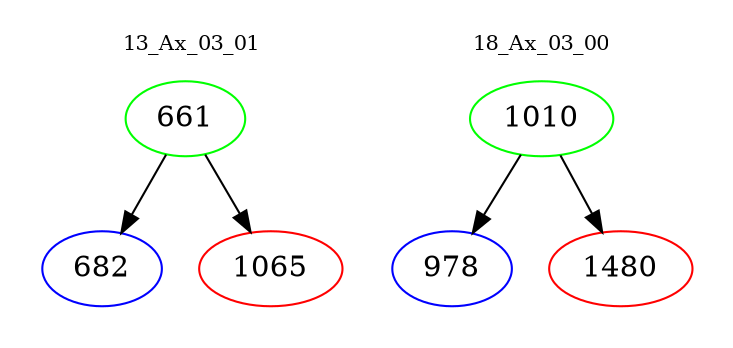 digraph{
subgraph cluster_0 {
color = white
label = "13_Ax_03_01";
fontsize=10;
T0_661 [label="661", color="green"]
T0_661 -> T0_682 [color="black"]
T0_682 [label="682", color="blue"]
T0_661 -> T0_1065 [color="black"]
T0_1065 [label="1065", color="red"]
}
subgraph cluster_1 {
color = white
label = "18_Ax_03_00";
fontsize=10;
T1_1010 [label="1010", color="green"]
T1_1010 -> T1_978 [color="black"]
T1_978 [label="978", color="blue"]
T1_1010 -> T1_1480 [color="black"]
T1_1480 [label="1480", color="red"]
}
}
